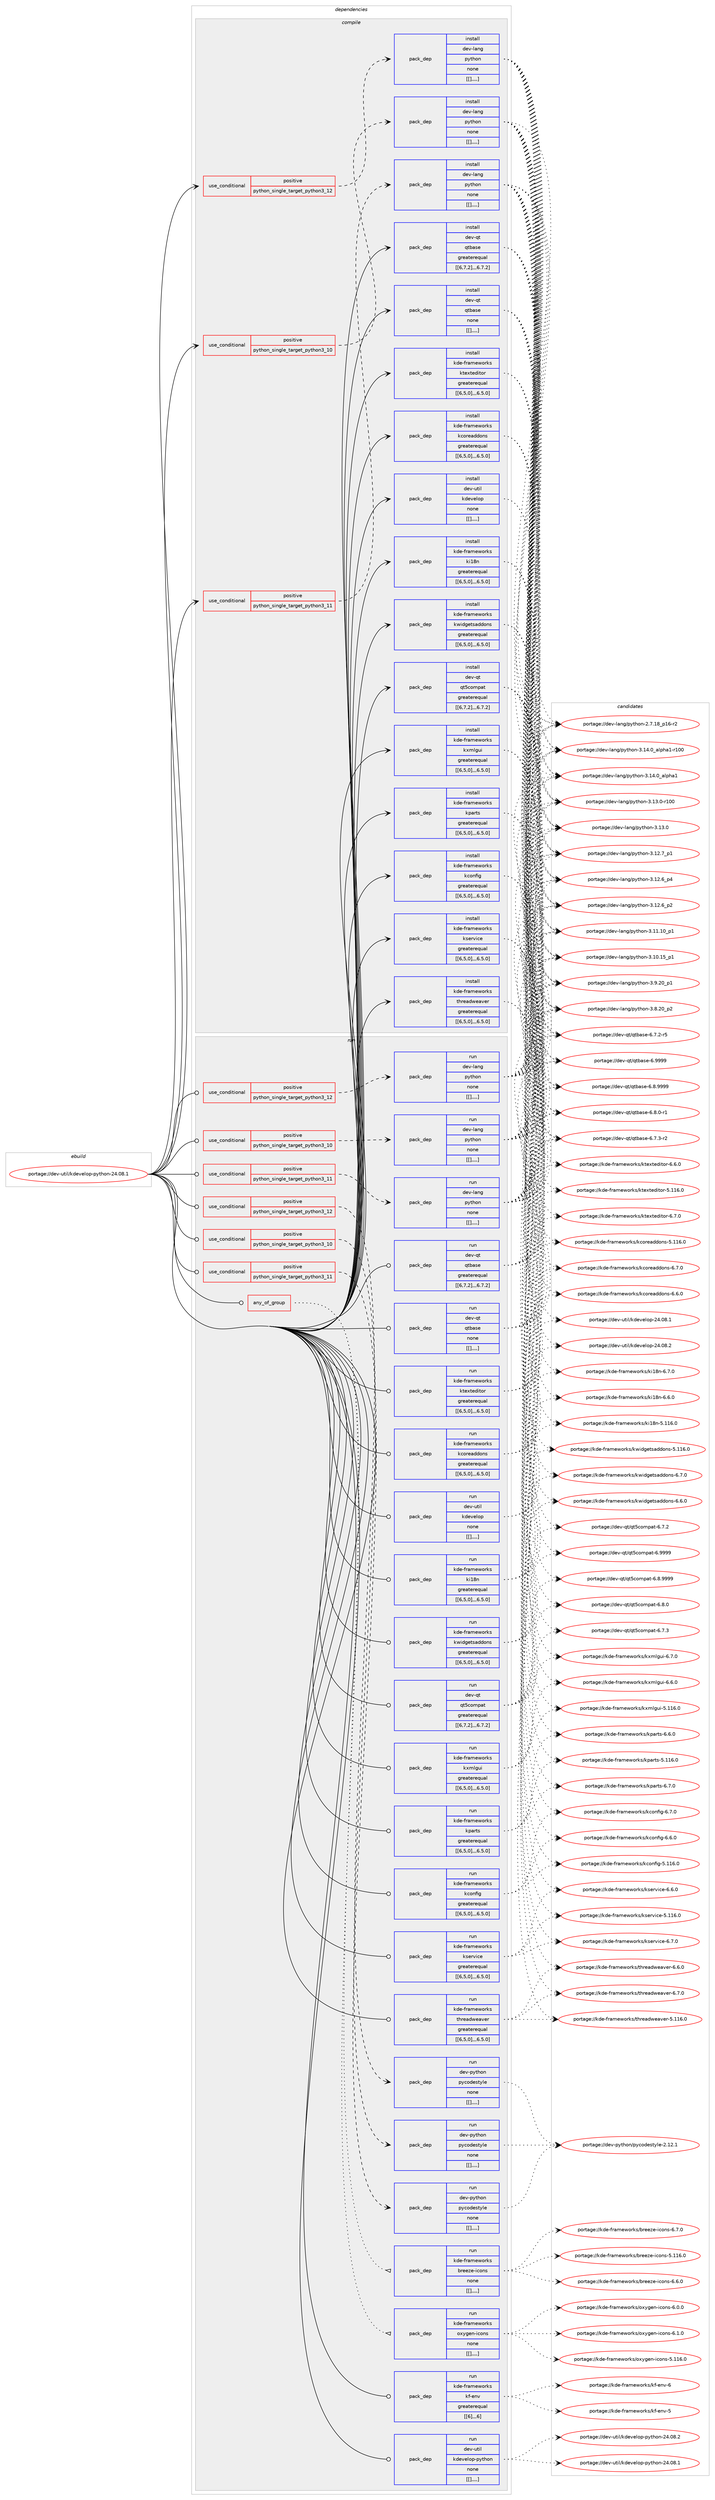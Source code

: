 digraph prolog {

# *************
# Graph options
# *************

newrank=true;
concentrate=true;
compound=true;
graph [rankdir=LR,fontname=Helvetica,fontsize=10,ranksep=1.5];#, ranksep=2.5, nodesep=0.2];
edge  [arrowhead=vee];
node  [fontname=Helvetica,fontsize=10];

# **********
# The ebuild
# **********

subgraph cluster_leftcol {
color=gray;
label=<<i>ebuild</i>>;
id [label="portage://dev-util/kdevelop-python-24.08.1", color=red, width=4, href="../dev-util/kdevelop-python-24.08.1.svg"];
}

# ****************
# The dependencies
# ****************

subgraph cluster_midcol {
color=gray;
label=<<i>dependencies</i>>;
subgraph cluster_compile {
fillcolor="#eeeeee";
style=filled;
label=<<i>compile</i>>;
subgraph cond65555 {
dependency228051 [label=<<TABLE BORDER="0" CELLBORDER="1" CELLSPACING="0" CELLPADDING="4"><TR><TD ROWSPAN="3" CELLPADDING="10">use_conditional</TD></TR><TR><TD>positive</TD></TR><TR><TD>python_single_target_python3_10</TD></TR></TABLE>>, shape=none, color=red];
subgraph pack161001 {
dependency228089 [label=<<TABLE BORDER="0" CELLBORDER="1" CELLSPACING="0" CELLPADDING="4" WIDTH="220"><TR><TD ROWSPAN="6" CELLPADDING="30">pack_dep</TD></TR><TR><TD WIDTH="110">install</TD></TR><TR><TD>dev-lang</TD></TR><TR><TD>python</TD></TR><TR><TD>none</TD></TR><TR><TD>[[],,,,]</TD></TR></TABLE>>, shape=none, color=blue];
}
dependency228051:e -> dependency228089:w [weight=20,style="dashed",arrowhead="vee"];
}
id:e -> dependency228051:w [weight=20,style="solid",arrowhead="vee"];
subgraph cond65578 {
dependency228172 [label=<<TABLE BORDER="0" CELLBORDER="1" CELLSPACING="0" CELLPADDING="4"><TR><TD ROWSPAN="3" CELLPADDING="10">use_conditional</TD></TR><TR><TD>positive</TD></TR><TR><TD>python_single_target_python3_11</TD></TR></TABLE>>, shape=none, color=red];
subgraph pack161091 {
dependency228236 [label=<<TABLE BORDER="0" CELLBORDER="1" CELLSPACING="0" CELLPADDING="4" WIDTH="220"><TR><TD ROWSPAN="6" CELLPADDING="30">pack_dep</TD></TR><TR><TD WIDTH="110">install</TD></TR><TR><TD>dev-lang</TD></TR><TR><TD>python</TD></TR><TR><TD>none</TD></TR><TR><TD>[[],,,,]</TD></TR></TABLE>>, shape=none, color=blue];
}
dependency228172:e -> dependency228236:w [weight=20,style="dashed",arrowhead="vee"];
}
id:e -> dependency228172:w [weight=20,style="solid",arrowhead="vee"];
subgraph cond65593 {
dependency228243 [label=<<TABLE BORDER="0" CELLBORDER="1" CELLSPACING="0" CELLPADDING="4"><TR><TD ROWSPAN="3" CELLPADDING="10">use_conditional</TD></TR><TR><TD>positive</TD></TR><TR><TD>python_single_target_python3_12</TD></TR></TABLE>>, shape=none, color=red];
subgraph pack161134 {
dependency228248 [label=<<TABLE BORDER="0" CELLBORDER="1" CELLSPACING="0" CELLPADDING="4" WIDTH="220"><TR><TD ROWSPAN="6" CELLPADDING="30">pack_dep</TD></TR><TR><TD WIDTH="110">install</TD></TR><TR><TD>dev-lang</TD></TR><TR><TD>python</TD></TR><TR><TD>none</TD></TR><TR><TD>[[],,,,]</TD></TR></TABLE>>, shape=none, color=blue];
}
dependency228243:e -> dependency228248:w [weight=20,style="dashed",arrowhead="vee"];
}
id:e -> dependency228243:w [weight=20,style="solid",arrowhead="vee"];
subgraph pack161137 {
dependency228291 [label=<<TABLE BORDER="0" CELLBORDER="1" CELLSPACING="0" CELLPADDING="4" WIDTH="220"><TR><TD ROWSPAN="6" CELLPADDING="30">pack_dep</TD></TR><TR><TD WIDTH="110">install</TD></TR><TR><TD>dev-qt</TD></TR><TR><TD>qt5compat</TD></TR><TR><TD>greaterequal</TD></TR><TR><TD>[[6,7,2],,,6.7.2]</TD></TR></TABLE>>, shape=none, color=blue];
}
id:e -> dependency228291:w [weight=20,style="solid",arrowhead="vee"];
subgraph pack161177 {
dependency228351 [label=<<TABLE BORDER="0" CELLBORDER="1" CELLSPACING="0" CELLPADDING="4" WIDTH="220"><TR><TD ROWSPAN="6" CELLPADDING="30">pack_dep</TD></TR><TR><TD WIDTH="110">install</TD></TR><TR><TD>dev-qt</TD></TR><TR><TD>qtbase</TD></TR><TR><TD>greaterequal</TD></TR><TR><TD>[[6,7,2],,,6.7.2]</TD></TR></TABLE>>, shape=none, color=blue];
}
id:e -> dependency228351:w [weight=20,style="solid",arrowhead="vee"];
subgraph pack161254 {
dependency228392 [label=<<TABLE BORDER="0" CELLBORDER="1" CELLSPACING="0" CELLPADDING="4" WIDTH="220"><TR><TD ROWSPAN="6" CELLPADDING="30">pack_dep</TD></TR><TR><TD WIDTH="110">install</TD></TR><TR><TD>dev-qt</TD></TR><TR><TD>qtbase</TD></TR><TR><TD>none</TD></TR><TR><TD>[[],,,,]</TD></TR></TABLE>>, shape=none, color=blue];
}
id:e -> dependency228392:w [weight=20,style="solid",arrowhead="vee"];
subgraph pack161264 {
dependency228414 [label=<<TABLE BORDER="0" CELLBORDER="1" CELLSPACING="0" CELLPADDING="4" WIDTH="220"><TR><TD ROWSPAN="6" CELLPADDING="30">pack_dep</TD></TR><TR><TD WIDTH="110">install</TD></TR><TR><TD>dev-util</TD></TR><TR><TD>kdevelop</TD></TR><TR><TD>none</TD></TR><TR><TD>[[],,,,]</TD></TR></TABLE>>, shape=none, color=blue];
}
id:e -> dependency228414:w [weight=20,style="solid",arrowhead="vee"];
subgraph pack161295 {
dependency228444 [label=<<TABLE BORDER="0" CELLBORDER="1" CELLSPACING="0" CELLPADDING="4" WIDTH="220"><TR><TD ROWSPAN="6" CELLPADDING="30">pack_dep</TD></TR><TR><TD WIDTH="110">install</TD></TR><TR><TD>kde-frameworks</TD></TR><TR><TD>kconfig</TD></TR><TR><TD>greaterequal</TD></TR><TR><TD>[[6,5,0],,,6.5.0]</TD></TR></TABLE>>, shape=none, color=blue];
}
id:e -> dependency228444:w [weight=20,style="solid",arrowhead="vee"];
subgraph pack161299 {
dependency228482 [label=<<TABLE BORDER="0" CELLBORDER="1" CELLSPACING="0" CELLPADDING="4" WIDTH="220"><TR><TD ROWSPAN="6" CELLPADDING="30">pack_dep</TD></TR><TR><TD WIDTH="110">install</TD></TR><TR><TD>kde-frameworks</TD></TR><TR><TD>kcoreaddons</TD></TR><TR><TD>greaterequal</TD></TR><TR><TD>[[6,5,0],,,6.5.0]</TD></TR></TABLE>>, shape=none, color=blue];
}
id:e -> dependency228482:w [weight=20,style="solid",arrowhead="vee"];
subgraph pack161371 {
dependency228626 [label=<<TABLE BORDER="0" CELLBORDER="1" CELLSPACING="0" CELLPADDING="4" WIDTH="220"><TR><TD ROWSPAN="6" CELLPADDING="30">pack_dep</TD></TR><TR><TD WIDTH="110">install</TD></TR><TR><TD>kde-frameworks</TD></TR><TR><TD>ki18n</TD></TR><TR><TD>greaterequal</TD></TR><TR><TD>[[6,5,0],,,6.5.0]</TD></TR></TABLE>>, shape=none, color=blue];
}
id:e -> dependency228626:w [weight=20,style="solid",arrowhead="vee"];
subgraph pack161432 {
dependency228651 [label=<<TABLE BORDER="0" CELLBORDER="1" CELLSPACING="0" CELLPADDING="4" WIDTH="220"><TR><TD ROWSPAN="6" CELLPADDING="30">pack_dep</TD></TR><TR><TD WIDTH="110">install</TD></TR><TR><TD>kde-frameworks</TD></TR><TR><TD>kparts</TD></TR><TR><TD>greaterequal</TD></TR><TR><TD>[[6,5,0],,,6.5.0]</TD></TR></TABLE>>, shape=none, color=blue];
}
id:e -> dependency228651:w [weight=20,style="solid",arrowhead="vee"];
subgraph pack161462 {
dependency228707 [label=<<TABLE BORDER="0" CELLBORDER="1" CELLSPACING="0" CELLPADDING="4" WIDTH="220"><TR><TD ROWSPAN="6" CELLPADDING="30">pack_dep</TD></TR><TR><TD WIDTH="110">install</TD></TR><TR><TD>kde-frameworks</TD></TR><TR><TD>kservice</TD></TR><TR><TD>greaterequal</TD></TR><TR><TD>[[6,5,0],,,6.5.0]</TD></TR></TABLE>>, shape=none, color=blue];
}
id:e -> dependency228707:w [weight=20,style="solid",arrowhead="vee"];
subgraph pack161495 {
dependency228745 [label=<<TABLE BORDER="0" CELLBORDER="1" CELLSPACING="0" CELLPADDING="4" WIDTH="220"><TR><TD ROWSPAN="6" CELLPADDING="30">pack_dep</TD></TR><TR><TD WIDTH="110">install</TD></TR><TR><TD>kde-frameworks</TD></TR><TR><TD>ktexteditor</TD></TR><TR><TD>greaterequal</TD></TR><TR><TD>[[6,5,0],,,6.5.0]</TD></TR></TABLE>>, shape=none, color=blue];
}
id:e -> dependency228745:w [weight=20,style="solid",arrowhead="vee"];
subgraph pack161598 {
dependency228854 [label=<<TABLE BORDER="0" CELLBORDER="1" CELLSPACING="0" CELLPADDING="4" WIDTH="220"><TR><TD ROWSPAN="6" CELLPADDING="30">pack_dep</TD></TR><TR><TD WIDTH="110">install</TD></TR><TR><TD>kde-frameworks</TD></TR><TR><TD>kwidgetsaddons</TD></TR><TR><TD>greaterequal</TD></TR><TR><TD>[[6,5,0],,,6.5.0]</TD></TR></TABLE>>, shape=none, color=blue];
}
id:e -> dependency228854:w [weight=20,style="solid",arrowhead="vee"];
subgraph pack161620 {
dependency228879 [label=<<TABLE BORDER="0" CELLBORDER="1" CELLSPACING="0" CELLPADDING="4" WIDTH="220"><TR><TD ROWSPAN="6" CELLPADDING="30">pack_dep</TD></TR><TR><TD WIDTH="110">install</TD></TR><TR><TD>kde-frameworks</TD></TR><TR><TD>kxmlgui</TD></TR><TR><TD>greaterequal</TD></TR><TR><TD>[[6,5,0],,,6.5.0]</TD></TR></TABLE>>, shape=none, color=blue];
}
id:e -> dependency228879:w [weight=20,style="solid",arrowhead="vee"];
subgraph pack161667 {
dependency228933 [label=<<TABLE BORDER="0" CELLBORDER="1" CELLSPACING="0" CELLPADDING="4" WIDTH="220"><TR><TD ROWSPAN="6" CELLPADDING="30">pack_dep</TD></TR><TR><TD WIDTH="110">install</TD></TR><TR><TD>kde-frameworks</TD></TR><TR><TD>threadweaver</TD></TR><TR><TD>greaterequal</TD></TR><TR><TD>[[6,5,0],,,6.5.0]</TD></TR></TABLE>>, shape=none, color=blue];
}
id:e -> dependency228933:w [weight=20,style="solid",arrowhead="vee"];
}
subgraph cluster_compileandrun {
fillcolor="#eeeeee";
style=filled;
label=<<i>compile and run</i>>;
}
subgraph cluster_run {
fillcolor="#eeeeee";
style=filled;
label=<<i>run</i>>;
subgraph any1380 {
dependency228945 [label=<<TABLE BORDER="0" CELLBORDER="1" CELLSPACING="0" CELLPADDING="4"><TR><TD CELLPADDING="10">any_of_group</TD></TR></TABLE>>, shape=none, color=red];subgraph pack161687 {
dependency228959 [label=<<TABLE BORDER="0" CELLBORDER="1" CELLSPACING="0" CELLPADDING="4" WIDTH="220"><TR><TD ROWSPAN="6" CELLPADDING="30">pack_dep</TD></TR><TR><TD WIDTH="110">run</TD></TR><TR><TD>kde-frameworks</TD></TR><TR><TD>breeze-icons</TD></TR><TR><TD>none</TD></TR><TR><TD>[[],,,,]</TD></TR></TABLE>>, shape=none, color=blue];
}
dependency228945:e -> dependency228959:w [weight=20,style="dotted",arrowhead="oinv"];
subgraph pack161688 {
dependency228962 [label=<<TABLE BORDER="0" CELLBORDER="1" CELLSPACING="0" CELLPADDING="4" WIDTH="220"><TR><TD ROWSPAN="6" CELLPADDING="30">pack_dep</TD></TR><TR><TD WIDTH="110">run</TD></TR><TR><TD>kde-frameworks</TD></TR><TR><TD>oxygen-icons</TD></TR><TR><TD>none</TD></TR><TR><TD>[[],,,,]</TD></TR></TABLE>>, shape=none, color=blue];
}
dependency228945:e -> dependency228962:w [weight=20,style="dotted",arrowhead="oinv"];
}
id:e -> dependency228945:w [weight=20,style="solid",arrowhead="odot"];
subgraph cond65751 {
dependency228992 [label=<<TABLE BORDER="0" CELLBORDER="1" CELLSPACING="0" CELLPADDING="4"><TR><TD ROWSPAN="3" CELLPADDING="10">use_conditional</TD></TR><TR><TD>positive</TD></TR><TR><TD>python_single_target_python3_10</TD></TR></TABLE>>, shape=none, color=red];
subgraph pack161712 {
dependency229019 [label=<<TABLE BORDER="0" CELLBORDER="1" CELLSPACING="0" CELLPADDING="4" WIDTH="220"><TR><TD ROWSPAN="6" CELLPADDING="30">pack_dep</TD></TR><TR><TD WIDTH="110">run</TD></TR><TR><TD>dev-lang</TD></TR><TR><TD>python</TD></TR><TR><TD>none</TD></TR><TR><TD>[[],,,,]</TD></TR></TABLE>>, shape=none, color=blue];
}
dependency228992:e -> dependency229019:w [weight=20,style="dashed",arrowhead="vee"];
}
id:e -> dependency228992:w [weight=20,style="solid",arrowhead="odot"];
subgraph cond65764 {
dependency229023 [label=<<TABLE BORDER="0" CELLBORDER="1" CELLSPACING="0" CELLPADDING="4"><TR><TD ROWSPAN="3" CELLPADDING="10">use_conditional</TD></TR><TR><TD>positive</TD></TR><TR><TD>python_single_target_python3_10</TD></TR></TABLE>>, shape=none, color=red];
subgraph pack161752 {
dependency229048 [label=<<TABLE BORDER="0" CELLBORDER="1" CELLSPACING="0" CELLPADDING="4" WIDTH="220"><TR><TD ROWSPAN="6" CELLPADDING="30">pack_dep</TD></TR><TR><TD WIDTH="110">run</TD></TR><TR><TD>dev-python</TD></TR><TR><TD>pycodestyle</TD></TR><TR><TD>none</TD></TR><TR><TD>[[],,,,]</TD></TR></TABLE>>, shape=none, color=blue];
}
dependency229023:e -> dependency229048:w [weight=20,style="dashed",arrowhead="vee"];
}
id:e -> dependency229023:w [weight=20,style="solid",arrowhead="odot"];
subgraph cond65785 {
dependency229103 [label=<<TABLE BORDER="0" CELLBORDER="1" CELLSPACING="0" CELLPADDING="4"><TR><TD ROWSPAN="3" CELLPADDING="10">use_conditional</TD></TR><TR><TD>positive</TD></TR><TR><TD>python_single_target_python3_11</TD></TR></TABLE>>, shape=none, color=red];
subgraph pack161805 {
dependency229121 [label=<<TABLE BORDER="0" CELLBORDER="1" CELLSPACING="0" CELLPADDING="4" WIDTH="220"><TR><TD ROWSPAN="6" CELLPADDING="30">pack_dep</TD></TR><TR><TD WIDTH="110">run</TD></TR><TR><TD>dev-lang</TD></TR><TR><TD>python</TD></TR><TR><TD>none</TD></TR><TR><TD>[[],,,,]</TD></TR></TABLE>>, shape=none, color=blue];
}
dependency229103:e -> dependency229121:w [weight=20,style="dashed",arrowhead="vee"];
}
id:e -> dependency229103:w [weight=20,style="solid",arrowhead="odot"];
subgraph cond65800 {
dependency229129 [label=<<TABLE BORDER="0" CELLBORDER="1" CELLSPACING="0" CELLPADDING="4"><TR><TD ROWSPAN="3" CELLPADDING="10">use_conditional</TD></TR><TR><TD>positive</TD></TR><TR><TD>python_single_target_python3_11</TD></TR></TABLE>>, shape=none, color=red];
subgraph pack161810 {
dependency229165 [label=<<TABLE BORDER="0" CELLBORDER="1" CELLSPACING="0" CELLPADDING="4" WIDTH="220"><TR><TD ROWSPAN="6" CELLPADDING="30">pack_dep</TD></TR><TR><TD WIDTH="110">run</TD></TR><TR><TD>dev-python</TD></TR><TR><TD>pycodestyle</TD></TR><TR><TD>none</TD></TR><TR><TD>[[],,,,]</TD></TR></TABLE>>, shape=none, color=blue];
}
dependency229129:e -> dependency229165:w [weight=20,style="dashed",arrowhead="vee"];
}
id:e -> dependency229129:w [weight=20,style="solid",arrowhead="odot"];
subgraph cond65809 {
dependency229191 [label=<<TABLE BORDER="0" CELLBORDER="1" CELLSPACING="0" CELLPADDING="4"><TR><TD ROWSPAN="3" CELLPADDING="10">use_conditional</TD></TR><TR><TD>positive</TD></TR><TR><TD>python_single_target_python3_12</TD></TR></TABLE>>, shape=none, color=red];
subgraph pack161850 {
dependency229205 [label=<<TABLE BORDER="0" CELLBORDER="1" CELLSPACING="0" CELLPADDING="4" WIDTH="220"><TR><TD ROWSPAN="6" CELLPADDING="30">pack_dep</TD></TR><TR><TD WIDTH="110">run</TD></TR><TR><TD>dev-lang</TD></TR><TR><TD>python</TD></TR><TR><TD>none</TD></TR><TR><TD>[[],,,,]</TD></TR></TABLE>>, shape=none, color=blue];
}
dependency229191:e -> dependency229205:w [weight=20,style="dashed",arrowhead="vee"];
}
id:e -> dependency229191:w [weight=20,style="solid",arrowhead="odot"];
subgraph cond65823 {
dependency229209 [label=<<TABLE BORDER="0" CELLBORDER="1" CELLSPACING="0" CELLPADDING="4"><TR><TD ROWSPAN="3" CELLPADDING="10">use_conditional</TD></TR><TR><TD>positive</TD></TR><TR><TD>python_single_target_python3_12</TD></TR></TABLE>>, shape=none, color=red];
subgraph pack161868 {
dependency229212 [label=<<TABLE BORDER="0" CELLBORDER="1" CELLSPACING="0" CELLPADDING="4" WIDTH="220"><TR><TD ROWSPAN="6" CELLPADDING="30">pack_dep</TD></TR><TR><TD WIDTH="110">run</TD></TR><TR><TD>dev-python</TD></TR><TR><TD>pycodestyle</TD></TR><TR><TD>none</TD></TR><TR><TD>[[],,,,]</TD></TR></TABLE>>, shape=none, color=blue];
}
dependency229209:e -> dependency229212:w [weight=20,style="dashed",arrowhead="vee"];
}
id:e -> dependency229209:w [weight=20,style="solid",arrowhead="odot"];
subgraph pack161872 {
dependency229236 [label=<<TABLE BORDER="0" CELLBORDER="1" CELLSPACING="0" CELLPADDING="4" WIDTH="220"><TR><TD ROWSPAN="6" CELLPADDING="30">pack_dep</TD></TR><TR><TD WIDTH="110">run</TD></TR><TR><TD>dev-qt</TD></TR><TR><TD>qt5compat</TD></TR><TR><TD>greaterequal</TD></TR><TR><TD>[[6,7,2],,,6.7.2]</TD></TR></TABLE>>, shape=none, color=blue];
}
id:e -> dependency229236:w [weight=20,style="solid",arrowhead="odot"];
subgraph pack161897 {
dependency229258 [label=<<TABLE BORDER="0" CELLBORDER="1" CELLSPACING="0" CELLPADDING="4" WIDTH="220"><TR><TD ROWSPAN="6" CELLPADDING="30">pack_dep</TD></TR><TR><TD WIDTH="110">run</TD></TR><TR><TD>dev-qt</TD></TR><TR><TD>qtbase</TD></TR><TR><TD>greaterequal</TD></TR><TR><TD>[[6,7,2],,,6.7.2]</TD></TR></TABLE>>, shape=none, color=blue];
}
id:e -> dependency229258:w [weight=20,style="solid",arrowhead="odot"];
subgraph pack161900 {
dependency229260 [label=<<TABLE BORDER="0" CELLBORDER="1" CELLSPACING="0" CELLPADDING="4" WIDTH="220"><TR><TD ROWSPAN="6" CELLPADDING="30">pack_dep</TD></TR><TR><TD WIDTH="110">run</TD></TR><TR><TD>dev-qt</TD></TR><TR><TD>qtbase</TD></TR><TR><TD>none</TD></TR><TR><TD>[[],,,,]</TD></TR></TABLE>>, shape=none, color=blue];
}
id:e -> dependency229260:w [weight=20,style="solid",arrowhead="odot"];
subgraph pack161903 {
dependency229264 [label=<<TABLE BORDER="0" CELLBORDER="1" CELLSPACING="0" CELLPADDING="4" WIDTH="220"><TR><TD ROWSPAN="6" CELLPADDING="30">pack_dep</TD></TR><TR><TD WIDTH="110">run</TD></TR><TR><TD>dev-util</TD></TR><TR><TD>kdevelop</TD></TR><TR><TD>none</TD></TR><TR><TD>[[],,,,]</TD></TR></TABLE>>, shape=none, color=blue];
}
id:e -> dependency229264:w [weight=20,style="solid",arrowhead="odot"];
subgraph pack161906 {
dependency229321 [label=<<TABLE BORDER="0" CELLBORDER="1" CELLSPACING="0" CELLPADDING="4" WIDTH="220"><TR><TD ROWSPAN="6" CELLPADDING="30">pack_dep</TD></TR><TR><TD WIDTH="110">run</TD></TR><TR><TD>kde-frameworks</TD></TR><TR><TD>kconfig</TD></TR><TR><TD>greaterequal</TD></TR><TR><TD>[[6,5,0],,,6.5.0]</TD></TR></TABLE>>, shape=none, color=blue];
}
id:e -> dependency229321:w [weight=20,style="solid",arrowhead="odot"];
subgraph pack161940 {
dependency229428 [label=<<TABLE BORDER="0" CELLBORDER="1" CELLSPACING="0" CELLPADDING="4" WIDTH="220"><TR><TD ROWSPAN="6" CELLPADDING="30">pack_dep</TD></TR><TR><TD WIDTH="110">run</TD></TR><TR><TD>kde-frameworks</TD></TR><TR><TD>kcoreaddons</TD></TR><TR><TD>greaterequal</TD></TR><TR><TD>[[6,5,0],,,6.5.0]</TD></TR></TABLE>>, shape=none, color=blue];
}
id:e -> dependency229428:w [weight=20,style="solid",arrowhead="odot"];
subgraph pack162093 {
dependency229565 [label=<<TABLE BORDER="0" CELLBORDER="1" CELLSPACING="0" CELLPADDING="4" WIDTH="220"><TR><TD ROWSPAN="6" CELLPADDING="30">pack_dep</TD></TR><TR><TD WIDTH="110">run</TD></TR><TR><TD>kde-frameworks</TD></TR><TR><TD>kf-env</TD></TR><TR><TD>greaterequal</TD></TR><TR><TD>[[6],,,6]</TD></TR></TABLE>>, shape=none, color=blue];
}
id:e -> dependency229565:w [weight=20,style="solid",arrowhead="odot"];
subgraph pack162140 {
dependency229610 [label=<<TABLE BORDER="0" CELLBORDER="1" CELLSPACING="0" CELLPADDING="4" WIDTH="220"><TR><TD ROWSPAN="6" CELLPADDING="30">pack_dep</TD></TR><TR><TD WIDTH="110">run</TD></TR><TR><TD>kde-frameworks</TD></TR><TR><TD>ki18n</TD></TR><TR><TD>greaterequal</TD></TR><TR><TD>[[6,5,0],,,6.5.0]</TD></TR></TABLE>>, shape=none, color=blue];
}
id:e -> dependency229610:w [weight=20,style="solid",arrowhead="odot"];
subgraph pack162142 {
dependency229687 [label=<<TABLE BORDER="0" CELLBORDER="1" CELLSPACING="0" CELLPADDING="4" WIDTH="220"><TR><TD ROWSPAN="6" CELLPADDING="30">pack_dep</TD></TR><TR><TD WIDTH="110">run</TD></TR><TR><TD>kde-frameworks</TD></TR><TR><TD>kparts</TD></TR><TR><TD>greaterequal</TD></TR><TR><TD>[[6,5,0],,,6.5.0]</TD></TR></TABLE>>, shape=none, color=blue];
}
id:e -> dependency229687:w [weight=20,style="solid",arrowhead="odot"];
subgraph pack162234 {
dependency229747 [label=<<TABLE BORDER="0" CELLBORDER="1" CELLSPACING="0" CELLPADDING="4" WIDTH="220"><TR><TD ROWSPAN="6" CELLPADDING="30">pack_dep</TD></TR><TR><TD WIDTH="110">run</TD></TR><TR><TD>kde-frameworks</TD></TR><TR><TD>kservice</TD></TR><TR><TD>greaterequal</TD></TR><TR><TD>[[6,5,0],,,6.5.0]</TD></TR></TABLE>>, shape=none, color=blue];
}
id:e -> dependency229747:w [weight=20,style="solid",arrowhead="odot"];
subgraph pack162278 {
dependency229822 [label=<<TABLE BORDER="0" CELLBORDER="1" CELLSPACING="0" CELLPADDING="4" WIDTH="220"><TR><TD ROWSPAN="6" CELLPADDING="30">pack_dep</TD></TR><TR><TD WIDTH="110">run</TD></TR><TR><TD>kde-frameworks</TD></TR><TR><TD>ktexteditor</TD></TR><TR><TD>greaterequal</TD></TR><TR><TD>[[6,5,0],,,6.5.0]</TD></TR></TABLE>>, shape=none, color=blue];
}
id:e -> dependency229822:w [weight=20,style="solid",arrowhead="odot"];
subgraph pack162332 {
dependency229899 [label=<<TABLE BORDER="0" CELLBORDER="1" CELLSPACING="0" CELLPADDING="4" WIDTH="220"><TR><TD ROWSPAN="6" CELLPADDING="30">pack_dep</TD></TR><TR><TD WIDTH="110">run</TD></TR><TR><TD>kde-frameworks</TD></TR><TR><TD>kwidgetsaddons</TD></TR><TR><TD>greaterequal</TD></TR><TR><TD>[[6,5,0],,,6.5.0]</TD></TR></TABLE>>, shape=none, color=blue];
}
id:e -> dependency229899:w [weight=20,style="solid",arrowhead="odot"];
subgraph pack162363 {
dependency229927 [label=<<TABLE BORDER="0" CELLBORDER="1" CELLSPACING="0" CELLPADDING="4" WIDTH="220"><TR><TD ROWSPAN="6" CELLPADDING="30">pack_dep</TD></TR><TR><TD WIDTH="110">run</TD></TR><TR><TD>kde-frameworks</TD></TR><TR><TD>kxmlgui</TD></TR><TR><TD>greaterequal</TD></TR><TR><TD>[[6,5,0],,,6.5.0]</TD></TR></TABLE>>, shape=none, color=blue];
}
id:e -> dependency229927:w [weight=20,style="solid",arrowhead="odot"];
subgraph pack162370 {
dependency229956 [label=<<TABLE BORDER="0" CELLBORDER="1" CELLSPACING="0" CELLPADDING="4" WIDTH="220"><TR><TD ROWSPAN="6" CELLPADDING="30">pack_dep</TD></TR><TR><TD WIDTH="110">run</TD></TR><TR><TD>kde-frameworks</TD></TR><TR><TD>threadweaver</TD></TR><TR><TD>greaterequal</TD></TR><TR><TD>[[6,5,0],,,6.5.0]</TD></TR></TABLE>>, shape=none, color=blue];
}
id:e -> dependency229956:w [weight=20,style="solid",arrowhead="odot"];
subgraph pack162395 {
dependency229974 [label=<<TABLE BORDER="0" CELLBORDER="1" CELLSPACING="0" CELLPADDING="4" WIDTH="220"><TR><TD ROWSPAN="6" CELLPADDING="30">pack_dep</TD></TR><TR><TD WIDTH="110">run</TD></TR><TR><TD>dev-util</TD></TR><TR><TD>kdevelop-python</TD></TR><TR><TD>none</TD></TR><TR><TD>[[],,,,]</TD></TR></TABLE>>, shape=none, color=blue];
}
id:e -> dependency229974:w [weight=20,style="solid",arrowhead="odot"];
}
}

# **************
# The candidates
# **************

subgraph cluster_choices {
rank=same;
color=gray;
label=<<i>candidates</i>>;

subgraph choice161755 {
color=black;
nodesep=1;
choice100101118451089711010347112121116104111110455146495246489597108112104974945114494848 [label="portage://dev-lang/python-3.14.0_alpha1-r100", color=red, width=4,href="../dev-lang/python-3.14.0_alpha1-r100.svg"];
choice1001011184510897110103471121211161041111104551464952464895971081121049749 [label="portage://dev-lang/python-3.14.0_alpha1", color=red, width=4,href="../dev-lang/python-3.14.0_alpha1.svg"];
choice1001011184510897110103471121211161041111104551464951464845114494848 [label="portage://dev-lang/python-3.13.0-r100", color=red, width=4,href="../dev-lang/python-3.13.0-r100.svg"];
choice10010111845108971101034711212111610411111045514649514648 [label="portage://dev-lang/python-3.13.0", color=red, width=4,href="../dev-lang/python-3.13.0.svg"];
choice100101118451089711010347112121116104111110455146495046559511249 [label="portage://dev-lang/python-3.12.7_p1", color=red, width=4,href="../dev-lang/python-3.12.7_p1.svg"];
choice100101118451089711010347112121116104111110455146495046549511252 [label="portage://dev-lang/python-3.12.6_p4", color=red, width=4,href="../dev-lang/python-3.12.6_p4.svg"];
choice100101118451089711010347112121116104111110455146495046549511250 [label="portage://dev-lang/python-3.12.6_p2", color=red, width=4,href="../dev-lang/python-3.12.6_p2.svg"];
choice10010111845108971101034711212111610411111045514649494649489511249 [label="portage://dev-lang/python-3.11.10_p1", color=red, width=4,href="../dev-lang/python-3.11.10_p1.svg"];
choice10010111845108971101034711212111610411111045514649484649539511249 [label="portage://dev-lang/python-3.10.15_p1", color=red, width=4,href="../dev-lang/python-3.10.15_p1.svg"];
choice100101118451089711010347112121116104111110455146574650489511249 [label="portage://dev-lang/python-3.9.20_p1", color=red, width=4,href="../dev-lang/python-3.9.20_p1.svg"];
choice100101118451089711010347112121116104111110455146564650489511250 [label="portage://dev-lang/python-3.8.20_p2", color=red, width=4,href="../dev-lang/python-3.8.20_p2.svg"];
choice100101118451089711010347112121116104111110455046554649569511249544511450 [label="portage://dev-lang/python-2.7.18_p16-r2", color=red, width=4,href="../dev-lang/python-2.7.18_p16-r2.svg"];
dependency228089:e -> choice100101118451089711010347112121116104111110455146495246489597108112104974945114494848:w [style=dotted,weight="100"];
dependency228089:e -> choice1001011184510897110103471121211161041111104551464952464895971081121049749:w [style=dotted,weight="100"];
dependency228089:e -> choice1001011184510897110103471121211161041111104551464951464845114494848:w [style=dotted,weight="100"];
dependency228089:e -> choice10010111845108971101034711212111610411111045514649514648:w [style=dotted,weight="100"];
dependency228089:e -> choice100101118451089711010347112121116104111110455146495046559511249:w [style=dotted,weight="100"];
dependency228089:e -> choice100101118451089711010347112121116104111110455146495046549511252:w [style=dotted,weight="100"];
dependency228089:e -> choice100101118451089711010347112121116104111110455146495046549511250:w [style=dotted,weight="100"];
dependency228089:e -> choice10010111845108971101034711212111610411111045514649494649489511249:w [style=dotted,weight="100"];
dependency228089:e -> choice10010111845108971101034711212111610411111045514649484649539511249:w [style=dotted,weight="100"];
dependency228089:e -> choice100101118451089711010347112121116104111110455146574650489511249:w [style=dotted,weight="100"];
dependency228089:e -> choice100101118451089711010347112121116104111110455146564650489511250:w [style=dotted,weight="100"];
dependency228089:e -> choice100101118451089711010347112121116104111110455046554649569511249544511450:w [style=dotted,weight="100"];
}
subgraph choice161774 {
color=black;
nodesep=1;
choice100101118451089711010347112121116104111110455146495246489597108112104974945114494848 [label="portage://dev-lang/python-3.14.0_alpha1-r100", color=red, width=4,href="../dev-lang/python-3.14.0_alpha1-r100.svg"];
choice1001011184510897110103471121211161041111104551464952464895971081121049749 [label="portage://dev-lang/python-3.14.0_alpha1", color=red, width=4,href="../dev-lang/python-3.14.0_alpha1.svg"];
choice1001011184510897110103471121211161041111104551464951464845114494848 [label="portage://dev-lang/python-3.13.0-r100", color=red, width=4,href="../dev-lang/python-3.13.0-r100.svg"];
choice10010111845108971101034711212111610411111045514649514648 [label="portage://dev-lang/python-3.13.0", color=red, width=4,href="../dev-lang/python-3.13.0.svg"];
choice100101118451089711010347112121116104111110455146495046559511249 [label="portage://dev-lang/python-3.12.7_p1", color=red, width=4,href="../dev-lang/python-3.12.7_p1.svg"];
choice100101118451089711010347112121116104111110455146495046549511252 [label="portage://dev-lang/python-3.12.6_p4", color=red, width=4,href="../dev-lang/python-3.12.6_p4.svg"];
choice100101118451089711010347112121116104111110455146495046549511250 [label="portage://dev-lang/python-3.12.6_p2", color=red, width=4,href="../dev-lang/python-3.12.6_p2.svg"];
choice10010111845108971101034711212111610411111045514649494649489511249 [label="portage://dev-lang/python-3.11.10_p1", color=red, width=4,href="../dev-lang/python-3.11.10_p1.svg"];
choice10010111845108971101034711212111610411111045514649484649539511249 [label="portage://dev-lang/python-3.10.15_p1", color=red, width=4,href="../dev-lang/python-3.10.15_p1.svg"];
choice100101118451089711010347112121116104111110455146574650489511249 [label="portage://dev-lang/python-3.9.20_p1", color=red, width=4,href="../dev-lang/python-3.9.20_p1.svg"];
choice100101118451089711010347112121116104111110455146564650489511250 [label="portage://dev-lang/python-3.8.20_p2", color=red, width=4,href="../dev-lang/python-3.8.20_p2.svg"];
choice100101118451089711010347112121116104111110455046554649569511249544511450 [label="portage://dev-lang/python-2.7.18_p16-r2", color=red, width=4,href="../dev-lang/python-2.7.18_p16-r2.svg"];
dependency228236:e -> choice100101118451089711010347112121116104111110455146495246489597108112104974945114494848:w [style=dotted,weight="100"];
dependency228236:e -> choice1001011184510897110103471121211161041111104551464952464895971081121049749:w [style=dotted,weight="100"];
dependency228236:e -> choice1001011184510897110103471121211161041111104551464951464845114494848:w [style=dotted,weight="100"];
dependency228236:e -> choice10010111845108971101034711212111610411111045514649514648:w [style=dotted,weight="100"];
dependency228236:e -> choice100101118451089711010347112121116104111110455146495046559511249:w [style=dotted,weight="100"];
dependency228236:e -> choice100101118451089711010347112121116104111110455146495046549511252:w [style=dotted,weight="100"];
dependency228236:e -> choice100101118451089711010347112121116104111110455146495046549511250:w [style=dotted,weight="100"];
dependency228236:e -> choice10010111845108971101034711212111610411111045514649494649489511249:w [style=dotted,weight="100"];
dependency228236:e -> choice10010111845108971101034711212111610411111045514649484649539511249:w [style=dotted,weight="100"];
dependency228236:e -> choice100101118451089711010347112121116104111110455146574650489511249:w [style=dotted,weight="100"];
dependency228236:e -> choice100101118451089711010347112121116104111110455146564650489511250:w [style=dotted,weight="100"];
dependency228236:e -> choice100101118451089711010347112121116104111110455046554649569511249544511450:w [style=dotted,weight="100"];
}
subgraph choice161781 {
color=black;
nodesep=1;
choice100101118451089711010347112121116104111110455146495246489597108112104974945114494848 [label="portage://dev-lang/python-3.14.0_alpha1-r100", color=red, width=4,href="../dev-lang/python-3.14.0_alpha1-r100.svg"];
choice1001011184510897110103471121211161041111104551464952464895971081121049749 [label="portage://dev-lang/python-3.14.0_alpha1", color=red, width=4,href="../dev-lang/python-3.14.0_alpha1.svg"];
choice1001011184510897110103471121211161041111104551464951464845114494848 [label="portage://dev-lang/python-3.13.0-r100", color=red, width=4,href="../dev-lang/python-3.13.0-r100.svg"];
choice10010111845108971101034711212111610411111045514649514648 [label="portage://dev-lang/python-3.13.0", color=red, width=4,href="../dev-lang/python-3.13.0.svg"];
choice100101118451089711010347112121116104111110455146495046559511249 [label="portage://dev-lang/python-3.12.7_p1", color=red, width=4,href="../dev-lang/python-3.12.7_p1.svg"];
choice100101118451089711010347112121116104111110455146495046549511252 [label="portage://dev-lang/python-3.12.6_p4", color=red, width=4,href="../dev-lang/python-3.12.6_p4.svg"];
choice100101118451089711010347112121116104111110455146495046549511250 [label="portage://dev-lang/python-3.12.6_p2", color=red, width=4,href="../dev-lang/python-3.12.6_p2.svg"];
choice10010111845108971101034711212111610411111045514649494649489511249 [label="portage://dev-lang/python-3.11.10_p1", color=red, width=4,href="../dev-lang/python-3.11.10_p1.svg"];
choice10010111845108971101034711212111610411111045514649484649539511249 [label="portage://dev-lang/python-3.10.15_p1", color=red, width=4,href="../dev-lang/python-3.10.15_p1.svg"];
choice100101118451089711010347112121116104111110455146574650489511249 [label="portage://dev-lang/python-3.9.20_p1", color=red, width=4,href="../dev-lang/python-3.9.20_p1.svg"];
choice100101118451089711010347112121116104111110455146564650489511250 [label="portage://dev-lang/python-3.8.20_p2", color=red, width=4,href="../dev-lang/python-3.8.20_p2.svg"];
choice100101118451089711010347112121116104111110455046554649569511249544511450 [label="portage://dev-lang/python-2.7.18_p16-r2", color=red, width=4,href="../dev-lang/python-2.7.18_p16-r2.svg"];
dependency228248:e -> choice100101118451089711010347112121116104111110455146495246489597108112104974945114494848:w [style=dotted,weight="100"];
dependency228248:e -> choice1001011184510897110103471121211161041111104551464952464895971081121049749:w [style=dotted,weight="100"];
dependency228248:e -> choice1001011184510897110103471121211161041111104551464951464845114494848:w [style=dotted,weight="100"];
dependency228248:e -> choice10010111845108971101034711212111610411111045514649514648:w [style=dotted,weight="100"];
dependency228248:e -> choice100101118451089711010347112121116104111110455146495046559511249:w [style=dotted,weight="100"];
dependency228248:e -> choice100101118451089711010347112121116104111110455146495046549511252:w [style=dotted,weight="100"];
dependency228248:e -> choice100101118451089711010347112121116104111110455146495046549511250:w [style=dotted,weight="100"];
dependency228248:e -> choice10010111845108971101034711212111610411111045514649494649489511249:w [style=dotted,weight="100"];
dependency228248:e -> choice10010111845108971101034711212111610411111045514649484649539511249:w [style=dotted,weight="100"];
dependency228248:e -> choice100101118451089711010347112121116104111110455146574650489511249:w [style=dotted,weight="100"];
dependency228248:e -> choice100101118451089711010347112121116104111110455146564650489511250:w [style=dotted,weight="100"];
dependency228248:e -> choice100101118451089711010347112121116104111110455046554649569511249544511450:w [style=dotted,weight="100"];
}
subgraph choice161792 {
color=black;
nodesep=1;
choice100101118451131164711311653991111091129711645544657575757 [label="portage://dev-qt/qt5compat-6.9999", color=red, width=4,href="../dev-qt/qt5compat-6.9999.svg"];
choice1001011184511311647113116539911110911297116455446564657575757 [label="portage://dev-qt/qt5compat-6.8.9999", color=red, width=4,href="../dev-qt/qt5compat-6.8.9999.svg"];
choice1001011184511311647113116539911110911297116455446564648 [label="portage://dev-qt/qt5compat-6.8.0", color=red, width=4,href="../dev-qt/qt5compat-6.8.0.svg"];
choice1001011184511311647113116539911110911297116455446554651 [label="portage://dev-qt/qt5compat-6.7.3", color=red, width=4,href="../dev-qt/qt5compat-6.7.3.svg"];
choice1001011184511311647113116539911110911297116455446554650 [label="portage://dev-qt/qt5compat-6.7.2", color=red, width=4,href="../dev-qt/qt5compat-6.7.2.svg"];
dependency228291:e -> choice100101118451131164711311653991111091129711645544657575757:w [style=dotted,weight="100"];
dependency228291:e -> choice1001011184511311647113116539911110911297116455446564657575757:w [style=dotted,weight="100"];
dependency228291:e -> choice1001011184511311647113116539911110911297116455446564648:w [style=dotted,weight="100"];
dependency228291:e -> choice1001011184511311647113116539911110911297116455446554651:w [style=dotted,weight="100"];
dependency228291:e -> choice1001011184511311647113116539911110911297116455446554650:w [style=dotted,weight="100"];
}
subgraph choice161798 {
color=black;
nodesep=1;
choice1001011184511311647113116989711510145544657575757 [label="portage://dev-qt/qtbase-6.9999", color=red, width=4,href="../dev-qt/qtbase-6.9999.svg"];
choice10010111845113116471131169897115101455446564657575757 [label="portage://dev-qt/qtbase-6.8.9999", color=red, width=4,href="../dev-qt/qtbase-6.8.9999.svg"];
choice100101118451131164711311698971151014554465646484511449 [label="portage://dev-qt/qtbase-6.8.0-r1", color=red, width=4,href="../dev-qt/qtbase-6.8.0-r1.svg"];
choice100101118451131164711311698971151014554465546514511450 [label="portage://dev-qt/qtbase-6.7.3-r2", color=red, width=4,href="../dev-qt/qtbase-6.7.3-r2.svg"];
choice100101118451131164711311698971151014554465546504511453 [label="portage://dev-qt/qtbase-6.7.2-r5", color=red, width=4,href="../dev-qt/qtbase-6.7.2-r5.svg"];
dependency228351:e -> choice1001011184511311647113116989711510145544657575757:w [style=dotted,weight="100"];
dependency228351:e -> choice10010111845113116471131169897115101455446564657575757:w [style=dotted,weight="100"];
dependency228351:e -> choice100101118451131164711311698971151014554465646484511449:w [style=dotted,weight="100"];
dependency228351:e -> choice100101118451131164711311698971151014554465546514511450:w [style=dotted,weight="100"];
dependency228351:e -> choice100101118451131164711311698971151014554465546504511453:w [style=dotted,weight="100"];
}
subgraph choice161818 {
color=black;
nodesep=1;
choice1001011184511311647113116989711510145544657575757 [label="portage://dev-qt/qtbase-6.9999", color=red, width=4,href="../dev-qt/qtbase-6.9999.svg"];
choice10010111845113116471131169897115101455446564657575757 [label="portage://dev-qt/qtbase-6.8.9999", color=red, width=4,href="../dev-qt/qtbase-6.8.9999.svg"];
choice100101118451131164711311698971151014554465646484511449 [label="portage://dev-qt/qtbase-6.8.0-r1", color=red, width=4,href="../dev-qt/qtbase-6.8.0-r1.svg"];
choice100101118451131164711311698971151014554465546514511450 [label="portage://dev-qt/qtbase-6.7.3-r2", color=red, width=4,href="../dev-qt/qtbase-6.7.3-r2.svg"];
choice100101118451131164711311698971151014554465546504511453 [label="portage://dev-qt/qtbase-6.7.2-r5", color=red, width=4,href="../dev-qt/qtbase-6.7.2-r5.svg"];
dependency228392:e -> choice1001011184511311647113116989711510145544657575757:w [style=dotted,weight="100"];
dependency228392:e -> choice10010111845113116471131169897115101455446564657575757:w [style=dotted,weight="100"];
dependency228392:e -> choice100101118451131164711311698971151014554465646484511449:w [style=dotted,weight="100"];
dependency228392:e -> choice100101118451131164711311698971151014554465546514511450:w [style=dotted,weight="100"];
dependency228392:e -> choice100101118451131164711311698971151014554465546504511453:w [style=dotted,weight="100"];
}
subgraph choice161850 {
color=black;
nodesep=1;
choice10010111845117116105108471071001011181011081111124550524648564650 [label="portage://dev-util/kdevelop-24.08.2", color=red, width=4,href="../dev-util/kdevelop-24.08.2.svg"];
choice10010111845117116105108471071001011181011081111124550524648564649 [label="portage://dev-util/kdevelop-24.08.1", color=red, width=4,href="../dev-util/kdevelop-24.08.1.svg"];
dependency228414:e -> choice10010111845117116105108471071001011181011081111124550524648564650:w [style=dotted,weight="100"];
dependency228414:e -> choice10010111845117116105108471071001011181011081111124550524648564649:w [style=dotted,weight="100"];
}
subgraph choice161870 {
color=black;
nodesep=1;
choice10710010145102114971091011191111141071154710799111110102105103455446554648 [label="portage://kde-frameworks/kconfig-6.7.0", color=red, width=4,href="../kde-frameworks/kconfig-6.7.0.svg"];
choice10710010145102114971091011191111141071154710799111110102105103455446544648 [label="portage://kde-frameworks/kconfig-6.6.0", color=red, width=4,href="../kde-frameworks/kconfig-6.6.0.svg"];
choice107100101451021149710910111911111410711547107991111101021051034553464949544648 [label="portage://kde-frameworks/kconfig-5.116.0", color=red, width=4,href="../kde-frameworks/kconfig-5.116.0.svg"];
dependency228444:e -> choice10710010145102114971091011191111141071154710799111110102105103455446554648:w [style=dotted,weight="100"];
dependency228444:e -> choice10710010145102114971091011191111141071154710799111110102105103455446544648:w [style=dotted,weight="100"];
dependency228444:e -> choice107100101451021149710910111911111410711547107991111101021051034553464949544648:w [style=dotted,weight="100"];
}
subgraph choice161891 {
color=black;
nodesep=1;
choice1071001014510211497109101119111114107115471079911111410197100100111110115455446554648 [label="portage://kde-frameworks/kcoreaddons-6.7.0", color=red, width=4,href="../kde-frameworks/kcoreaddons-6.7.0.svg"];
choice1071001014510211497109101119111114107115471079911111410197100100111110115455446544648 [label="portage://kde-frameworks/kcoreaddons-6.6.0", color=red, width=4,href="../kde-frameworks/kcoreaddons-6.6.0.svg"];
choice10710010145102114971091011191111141071154710799111114101971001001111101154553464949544648 [label="portage://kde-frameworks/kcoreaddons-5.116.0", color=red, width=4,href="../kde-frameworks/kcoreaddons-5.116.0.svg"];
dependency228482:e -> choice1071001014510211497109101119111114107115471079911111410197100100111110115455446554648:w [style=dotted,weight="100"];
dependency228482:e -> choice1071001014510211497109101119111114107115471079911111410197100100111110115455446544648:w [style=dotted,weight="100"];
dependency228482:e -> choice10710010145102114971091011191111141071154710799111114101971001001111101154553464949544648:w [style=dotted,weight="100"];
}
subgraph choice161903 {
color=black;
nodesep=1;
choice1071001014510211497109101119111114107115471071054956110455446554648 [label="portage://kde-frameworks/ki18n-6.7.0", color=red, width=4,href="../kde-frameworks/ki18n-6.7.0.svg"];
choice1071001014510211497109101119111114107115471071054956110455446544648 [label="portage://kde-frameworks/ki18n-6.6.0", color=red, width=4,href="../kde-frameworks/ki18n-6.6.0.svg"];
choice10710010145102114971091011191111141071154710710549561104553464949544648 [label="portage://kde-frameworks/ki18n-5.116.0", color=red, width=4,href="../kde-frameworks/ki18n-5.116.0.svg"];
dependency228626:e -> choice1071001014510211497109101119111114107115471071054956110455446554648:w [style=dotted,weight="100"];
dependency228626:e -> choice1071001014510211497109101119111114107115471071054956110455446544648:w [style=dotted,weight="100"];
dependency228626:e -> choice10710010145102114971091011191111141071154710710549561104553464949544648:w [style=dotted,weight="100"];
}
subgraph choice161919 {
color=black;
nodesep=1;
choice10710010145102114971091011191111141071154710711297114116115455446554648 [label="portage://kde-frameworks/kparts-6.7.0", color=red, width=4,href="../kde-frameworks/kparts-6.7.0.svg"];
choice10710010145102114971091011191111141071154710711297114116115455446544648 [label="portage://kde-frameworks/kparts-6.6.0", color=red, width=4,href="../kde-frameworks/kparts-6.6.0.svg"];
choice107100101451021149710910111911111410711547107112971141161154553464949544648 [label="portage://kde-frameworks/kparts-5.116.0", color=red, width=4,href="../kde-frameworks/kparts-5.116.0.svg"];
dependency228651:e -> choice10710010145102114971091011191111141071154710711297114116115455446554648:w [style=dotted,weight="100"];
dependency228651:e -> choice10710010145102114971091011191111141071154710711297114116115455446544648:w [style=dotted,weight="100"];
dependency228651:e -> choice107100101451021149710910111911111410711547107112971141161154553464949544648:w [style=dotted,weight="100"];
}
subgraph choice161923 {
color=black;
nodesep=1;
choice10710010145102114971091011191111141071154710711510111411810599101455446554648 [label="portage://kde-frameworks/kservice-6.7.0", color=red, width=4,href="../kde-frameworks/kservice-6.7.0.svg"];
choice10710010145102114971091011191111141071154710711510111411810599101455446544648 [label="portage://kde-frameworks/kservice-6.6.0", color=red, width=4,href="../kde-frameworks/kservice-6.6.0.svg"];
choice107100101451021149710910111911111410711547107115101114118105991014553464949544648 [label="portage://kde-frameworks/kservice-5.116.0", color=red, width=4,href="../kde-frameworks/kservice-5.116.0.svg"];
dependency228707:e -> choice10710010145102114971091011191111141071154710711510111411810599101455446554648:w [style=dotted,weight="100"];
dependency228707:e -> choice10710010145102114971091011191111141071154710711510111411810599101455446544648:w [style=dotted,weight="100"];
dependency228707:e -> choice107100101451021149710910111911111410711547107115101114118105991014553464949544648:w [style=dotted,weight="100"];
}
subgraph choice161937 {
color=black;
nodesep=1;
choice107100101451021149710910111911111410711547107116101120116101100105116111114455446554648 [label="portage://kde-frameworks/ktexteditor-6.7.0", color=red, width=4,href="../kde-frameworks/ktexteditor-6.7.0.svg"];
choice107100101451021149710910111911111410711547107116101120116101100105116111114455446544648 [label="portage://kde-frameworks/ktexteditor-6.6.0", color=red, width=4,href="../kde-frameworks/ktexteditor-6.6.0.svg"];
choice1071001014510211497109101119111114107115471071161011201161011001051161111144553464949544648 [label="portage://kde-frameworks/ktexteditor-5.116.0", color=red, width=4,href="../kde-frameworks/ktexteditor-5.116.0.svg"];
dependency228745:e -> choice107100101451021149710910111911111410711547107116101120116101100105116111114455446554648:w [style=dotted,weight="100"];
dependency228745:e -> choice107100101451021149710910111911111410711547107116101120116101100105116111114455446544648:w [style=dotted,weight="100"];
dependency228745:e -> choice1071001014510211497109101119111114107115471071161011201161011001051161111144553464949544648:w [style=dotted,weight="100"];
}
subgraph choice161941 {
color=black;
nodesep=1;
choice10710010145102114971091011191111141071154710711910510010310111611597100100111110115455446554648 [label="portage://kde-frameworks/kwidgetsaddons-6.7.0", color=red, width=4,href="../kde-frameworks/kwidgetsaddons-6.7.0.svg"];
choice10710010145102114971091011191111141071154710711910510010310111611597100100111110115455446544648 [label="portage://kde-frameworks/kwidgetsaddons-6.6.0", color=red, width=4,href="../kde-frameworks/kwidgetsaddons-6.6.0.svg"];
choice107100101451021149710910111911111410711547107119105100103101116115971001001111101154553464949544648 [label="portage://kde-frameworks/kwidgetsaddons-5.116.0", color=red, width=4,href="../kde-frameworks/kwidgetsaddons-5.116.0.svg"];
dependency228854:e -> choice10710010145102114971091011191111141071154710711910510010310111611597100100111110115455446554648:w [style=dotted,weight="100"];
dependency228854:e -> choice10710010145102114971091011191111141071154710711910510010310111611597100100111110115455446544648:w [style=dotted,weight="100"];
dependency228854:e -> choice107100101451021149710910111911111410711547107119105100103101116115971001001111101154553464949544648:w [style=dotted,weight="100"];
}
subgraph choice161945 {
color=black;
nodesep=1;
choice107100101451021149710910111911111410711547107120109108103117105455446554648 [label="portage://kde-frameworks/kxmlgui-6.7.0", color=red, width=4,href="../kde-frameworks/kxmlgui-6.7.0.svg"];
choice107100101451021149710910111911111410711547107120109108103117105455446544648 [label="portage://kde-frameworks/kxmlgui-6.6.0", color=red, width=4,href="../kde-frameworks/kxmlgui-6.6.0.svg"];
choice1071001014510211497109101119111114107115471071201091081031171054553464949544648 [label="portage://kde-frameworks/kxmlgui-5.116.0", color=red, width=4,href="../kde-frameworks/kxmlgui-5.116.0.svg"];
dependency228879:e -> choice107100101451021149710910111911111410711547107120109108103117105455446554648:w [style=dotted,weight="100"];
dependency228879:e -> choice107100101451021149710910111911111410711547107120109108103117105455446544648:w [style=dotted,weight="100"];
dependency228879:e -> choice1071001014510211497109101119111114107115471071201091081031171054553464949544648:w [style=dotted,weight="100"];
}
subgraph choice161948 {
color=black;
nodesep=1;
choice1071001014510211497109101119111114107115471161041141019710011910197118101114455446554648 [label="portage://kde-frameworks/threadweaver-6.7.0", color=red, width=4,href="../kde-frameworks/threadweaver-6.7.0.svg"];
choice1071001014510211497109101119111114107115471161041141019710011910197118101114455446544648 [label="portage://kde-frameworks/threadweaver-6.6.0", color=red, width=4,href="../kde-frameworks/threadweaver-6.6.0.svg"];
choice10710010145102114971091011191111141071154711610411410197100119101971181011144553464949544648 [label="portage://kde-frameworks/threadweaver-5.116.0", color=red, width=4,href="../kde-frameworks/threadweaver-5.116.0.svg"];
dependency228933:e -> choice1071001014510211497109101119111114107115471161041141019710011910197118101114455446554648:w [style=dotted,weight="100"];
dependency228933:e -> choice1071001014510211497109101119111114107115471161041141019710011910197118101114455446544648:w [style=dotted,weight="100"];
dependency228933:e -> choice10710010145102114971091011191111141071154711610411410197100119101971181011144553464949544648:w [style=dotted,weight="100"];
}
subgraph choice161959 {
color=black;
nodesep=1;
choice107100101451021149710910111911111410711547981141011011221014510599111110115455446554648 [label="portage://kde-frameworks/breeze-icons-6.7.0", color=red, width=4,href="../kde-frameworks/breeze-icons-6.7.0.svg"];
choice107100101451021149710910111911111410711547981141011011221014510599111110115455446544648 [label="portage://kde-frameworks/breeze-icons-6.6.0", color=red, width=4,href="../kde-frameworks/breeze-icons-6.6.0.svg"];
choice1071001014510211497109101119111114107115479811410110112210145105991111101154553464949544648 [label="portage://kde-frameworks/breeze-icons-5.116.0", color=red, width=4,href="../kde-frameworks/breeze-icons-5.116.0.svg"];
dependency228959:e -> choice107100101451021149710910111911111410711547981141011011221014510599111110115455446554648:w [style=dotted,weight="100"];
dependency228959:e -> choice107100101451021149710910111911111410711547981141011011221014510599111110115455446544648:w [style=dotted,weight="100"];
dependency228959:e -> choice1071001014510211497109101119111114107115479811410110112210145105991111101154553464949544648:w [style=dotted,weight="100"];
}
subgraph choice161964 {
color=black;
nodesep=1;
choice1071001014510211497109101119111114107115471111201211031011104510599111110115455446494648 [label="portage://kde-frameworks/oxygen-icons-6.1.0", color=red, width=4,href="../kde-frameworks/oxygen-icons-6.1.0.svg"];
choice1071001014510211497109101119111114107115471111201211031011104510599111110115455446484648 [label="portage://kde-frameworks/oxygen-icons-6.0.0", color=red, width=4,href="../kde-frameworks/oxygen-icons-6.0.0.svg"];
choice10710010145102114971091011191111141071154711112012110310111045105991111101154553464949544648 [label="portage://kde-frameworks/oxygen-icons-5.116.0", color=red, width=4,href="../kde-frameworks/oxygen-icons-5.116.0.svg"];
dependency228962:e -> choice1071001014510211497109101119111114107115471111201211031011104510599111110115455446494648:w [style=dotted,weight="100"];
dependency228962:e -> choice1071001014510211497109101119111114107115471111201211031011104510599111110115455446484648:w [style=dotted,weight="100"];
dependency228962:e -> choice10710010145102114971091011191111141071154711112012110310111045105991111101154553464949544648:w [style=dotted,weight="100"];
}
subgraph choice161969 {
color=black;
nodesep=1;
choice100101118451089711010347112121116104111110455146495246489597108112104974945114494848 [label="portage://dev-lang/python-3.14.0_alpha1-r100", color=red, width=4,href="../dev-lang/python-3.14.0_alpha1-r100.svg"];
choice1001011184510897110103471121211161041111104551464952464895971081121049749 [label="portage://dev-lang/python-3.14.0_alpha1", color=red, width=4,href="../dev-lang/python-3.14.0_alpha1.svg"];
choice1001011184510897110103471121211161041111104551464951464845114494848 [label="portage://dev-lang/python-3.13.0-r100", color=red, width=4,href="../dev-lang/python-3.13.0-r100.svg"];
choice10010111845108971101034711212111610411111045514649514648 [label="portage://dev-lang/python-3.13.0", color=red, width=4,href="../dev-lang/python-3.13.0.svg"];
choice100101118451089711010347112121116104111110455146495046559511249 [label="portage://dev-lang/python-3.12.7_p1", color=red, width=4,href="../dev-lang/python-3.12.7_p1.svg"];
choice100101118451089711010347112121116104111110455146495046549511252 [label="portage://dev-lang/python-3.12.6_p4", color=red, width=4,href="../dev-lang/python-3.12.6_p4.svg"];
choice100101118451089711010347112121116104111110455146495046549511250 [label="portage://dev-lang/python-3.12.6_p2", color=red, width=4,href="../dev-lang/python-3.12.6_p2.svg"];
choice10010111845108971101034711212111610411111045514649494649489511249 [label="portage://dev-lang/python-3.11.10_p1", color=red, width=4,href="../dev-lang/python-3.11.10_p1.svg"];
choice10010111845108971101034711212111610411111045514649484649539511249 [label="portage://dev-lang/python-3.10.15_p1", color=red, width=4,href="../dev-lang/python-3.10.15_p1.svg"];
choice100101118451089711010347112121116104111110455146574650489511249 [label="portage://dev-lang/python-3.9.20_p1", color=red, width=4,href="../dev-lang/python-3.9.20_p1.svg"];
choice100101118451089711010347112121116104111110455146564650489511250 [label="portage://dev-lang/python-3.8.20_p2", color=red, width=4,href="../dev-lang/python-3.8.20_p2.svg"];
choice100101118451089711010347112121116104111110455046554649569511249544511450 [label="portage://dev-lang/python-2.7.18_p16-r2", color=red, width=4,href="../dev-lang/python-2.7.18_p16-r2.svg"];
dependency229019:e -> choice100101118451089711010347112121116104111110455146495246489597108112104974945114494848:w [style=dotted,weight="100"];
dependency229019:e -> choice1001011184510897110103471121211161041111104551464952464895971081121049749:w [style=dotted,weight="100"];
dependency229019:e -> choice1001011184510897110103471121211161041111104551464951464845114494848:w [style=dotted,weight="100"];
dependency229019:e -> choice10010111845108971101034711212111610411111045514649514648:w [style=dotted,weight="100"];
dependency229019:e -> choice100101118451089711010347112121116104111110455146495046559511249:w [style=dotted,weight="100"];
dependency229019:e -> choice100101118451089711010347112121116104111110455146495046549511252:w [style=dotted,weight="100"];
dependency229019:e -> choice100101118451089711010347112121116104111110455146495046549511250:w [style=dotted,weight="100"];
dependency229019:e -> choice10010111845108971101034711212111610411111045514649494649489511249:w [style=dotted,weight="100"];
dependency229019:e -> choice10010111845108971101034711212111610411111045514649484649539511249:w [style=dotted,weight="100"];
dependency229019:e -> choice100101118451089711010347112121116104111110455146574650489511249:w [style=dotted,weight="100"];
dependency229019:e -> choice100101118451089711010347112121116104111110455146564650489511250:w [style=dotted,weight="100"];
dependency229019:e -> choice100101118451089711010347112121116104111110455046554649569511249544511450:w [style=dotted,weight="100"];
}
subgraph choice161977 {
color=black;
nodesep=1;
choice10010111845112121116104111110471121219911110010111511612110810145504649504649 [label="portage://dev-python/pycodestyle-2.12.1", color=red, width=4,href="../dev-python/pycodestyle-2.12.1.svg"];
dependency229048:e -> choice10010111845112121116104111110471121219911110010111511612110810145504649504649:w [style=dotted,weight="100"];
}
subgraph choice161988 {
color=black;
nodesep=1;
choice100101118451089711010347112121116104111110455146495246489597108112104974945114494848 [label="portage://dev-lang/python-3.14.0_alpha1-r100", color=red, width=4,href="../dev-lang/python-3.14.0_alpha1-r100.svg"];
choice1001011184510897110103471121211161041111104551464952464895971081121049749 [label="portage://dev-lang/python-3.14.0_alpha1", color=red, width=4,href="../dev-lang/python-3.14.0_alpha1.svg"];
choice1001011184510897110103471121211161041111104551464951464845114494848 [label="portage://dev-lang/python-3.13.0-r100", color=red, width=4,href="../dev-lang/python-3.13.0-r100.svg"];
choice10010111845108971101034711212111610411111045514649514648 [label="portage://dev-lang/python-3.13.0", color=red, width=4,href="../dev-lang/python-3.13.0.svg"];
choice100101118451089711010347112121116104111110455146495046559511249 [label="portage://dev-lang/python-3.12.7_p1", color=red, width=4,href="../dev-lang/python-3.12.7_p1.svg"];
choice100101118451089711010347112121116104111110455146495046549511252 [label="portage://dev-lang/python-3.12.6_p4", color=red, width=4,href="../dev-lang/python-3.12.6_p4.svg"];
choice100101118451089711010347112121116104111110455146495046549511250 [label="portage://dev-lang/python-3.12.6_p2", color=red, width=4,href="../dev-lang/python-3.12.6_p2.svg"];
choice10010111845108971101034711212111610411111045514649494649489511249 [label="portage://dev-lang/python-3.11.10_p1", color=red, width=4,href="../dev-lang/python-3.11.10_p1.svg"];
choice10010111845108971101034711212111610411111045514649484649539511249 [label="portage://dev-lang/python-3.10.15_p1", color=red, width=4,href="../dev-lang/python-3.10.15_p1.svg"];
choice100101118451089711010347112121116104111110455146574650489511249 [label="portage://dev-lang/python-3.9.20_p1", color=red, width=4,href="../dev-lang/python-3.9.20_p1.svg"];
choice100101118451089711010347112121116104111110455146564650489511250 [label="portage://dev-lang/python-3.8.20_p2", color=red, width=4,href="../dev-lang/python-3.8.20_p2.svg"];
choice100101118451089711010347112121116104111110455046554649569511249544511450 [label="portage://dev-lang/python-2.7.18_p16-r2", color=red, width=4,href="../dev-lang/python-2.7.18_p16-r2.svg"];
dependency229121:e -> choice100101118451089711010347112121116104111110455146495246489597108112104974945114494848:w [style=dotted,weight="100"];
dependency229121:e -> choice1001011184510897110103471121211161041111104551464952464895971081121049749:w [style=dotted,weight="100"];
dependency229121:e -> choice1001011184510897110103471121211161041111104551464951464845114494848:w [style=dotted,weight="100"];
dependency229121:e -> choice10010111845108971101034711212111610411111045514649514648:w [style=dotted,weight="100"];
dependency229121:e -> choice100101118451089711010347112121116104111110455146495046559511249:w [style=dotted,weight="100"];
dependency229121:e -> choice100101118451089711010347112121116104111110455146495046549511252:w [style=dotted,weight="100"];
dependency229121:e -> choice100101118451089711010347112121116104111110455146495046549511250:w [style=dotted,weight="100"];
dependency229121:e -> choice10010111845108971101034711212111610411111045514649494649489511249:w [style=dotted,weight="100"];
dependency229121:e -> choice10010111845108971101034711212111610411111045514649484649539511249:w [style=dotted,weight="100"];
dependency229121:e -> choice100101118451089711010347112121116104111110455146574650489511249:w [style=dotted,weight="100"];
dependency229121:e -> choice100101118451089711010347112121116104111110455146564650489511250:w [style=dotted,weight="100"];
dependency229121:e -> choice100101118451089711010347112121116104111110455046554649569511249544511450:w [style=dotted,weight="100"];
}
subgraph choice162011 {
color=black;
nodesep=1;
choice10010111845112121116104111110471121219911110010111511612110810145504649504649 [label="portage://dev-python/pycodestyle-2.12.1", color=red, width=4,href="../dev-python/pycodestyle-2.12.1.svg"];
dependency229165:e -> choice10010111845112121116104111110471121219911110010111511612110810145504649504649:w [style=dotted,weight="100"];
}
subgraph choice162020 {
color=black;
nodesep=1;
choice100101118451089711010347112121116104111110455146495246489597108112104974945114494848 [label="portage://dev-lang/python-3.14.0_alpha1-r100", color=red, width=4,href="../dev-lang/python-3.14.0_alpha1-r100.svg"];
choice1001011184510897110103471121211161041111104551464952464895971081121049749 [label="portage://dev-lang/python-3.14.0_alpha1", color=red, width=4,href="../dev-lang/python-3.14.0_alpha1.svg"];
choice1001011184510897110103471121211161041111104551464951464845114494848 [label="portage://dev-lang/python-3.13.0-r100", color=red, width=4,href="../dev-lang/python-3.13.0-r100.svg"];
choice10010111845108971101034711212111610411111045514649514648 [label="portage://dev-lang/python-3.13.0", color=red, width=4,href="../dev-lang/python-3.13.0.svg"];
choice100101118451089711010347112121116104111110455146495046559511249 [label="portage://dev-lang/python-3.12.7_p1", color=red, width=4,href="../dev-lang/python-3.12.7_p1.svg"];
choice100101118451089711010347112121116104111110455146495046549511252 [label="portage://dev-lang/python-3.12.6_p4", color=red, width=4,href="../dev-lang/python-3.12.6_p4.svg"];
choice100101118451089711010347112121116104111110455146495046549511250 [label="portage://dev-lang/python-3.12.6_p2", color=red, width=4,href="../dev-lang/python-3.12.6_p2.svg"];
choice10010111845108971101034711212111610411111045514649494649489511249 [label="portage://dev-lang/python-3.11.10_p1", color=red, width=4,href="../dev-lang/python-3.11.10_p1.svg"];
choice10010111845108971101034711212111610411111045514649484649539511249 [label="portage://dev-lang/python-3.10.15_p1", color=red, width=4,href="../dev-lang/python-3.10.15_p1.svg"];
choice100101118451089711010347112121116104111110455146574650489511249 [label="portage://dev-lang/python-3.9.20_p1", color=red, width=4,href="../dev-lang/python-3.9.20_p1.svg"];
choice100101118451089711010347112121116104111110455146564650489511250 [label="portage://dev-lang/python-3.8.20_p2", color=red, width=4,href="../dev-lang/python-3.8.20_p2.svg"];
choice100101118451089711010347112121116104111110455046554649569511249544511450 [label="portage://dev-lang/python-2.7.18_p16-r2", color=red, width=4,href="../dev-lang/python-2.7.18_p16-r2.svg"];
dependency229205:e -> choice100101118451089711010347112121116104111110455146495246489597108112104974945114494848:w [style=dotted,weight="100"];
dependency229205:e -> choice1001011184510897110103471121211161041111104551464952464895971081121049749:w [style=dotted,weight="100"];
dependency229205:e -> choice1001011184510897110103471121211161041111104551464951464845114494848:w [style=dotted,weight="100"];
dependency229205:e -> choice10010111845108971101034711212111610411111045514649514648:w [style=dotted,weight="100"];
dependency229205:e -> choice100101118451089711010347112121116104111110455146495046559511249:w [style=dotted,weight="100"];
dependency229205:e -> choice100101118451089711010347112121116104111110455146495046549511252:w [style=dotted,weight="100"];
dependency229205:e -> choice100101118451089711010347112121116104111110455146495046549511250:w [style=dotted,weight="100"];
dependency229205:e -> choice10010111845108971101034711212111610411111045514649494649489511249:w [style=dotted,weight="100"];
dependency229205:e -> choice10010111845108971101034711212111610411111045514649484649539511249:w [style=dotted,weight="100"];
dependency229205:e -> choice100101118451089711010347112121116104111110455146574650489511249:w [style=dotted,weight="100"];
dependency229205:e -> choice100101118451089711010347112121116104111110455146564650489511250:w [style=dotted,weight="100"];
dependency229205:e -> choice100101118451089711010347112121116104111110455046554649569511249544511450:w [style=dotted,weight="100"];
}
subgraph choice162029 {
color=black;
nodesep=1;
choice10010111845112121116104111110471121219911110010111511612110810145504649504649 [label="portage://dev-python/pycodestyle-2.12.1", color=red, width=4,href="../dev-python/pycodestyle-2.12.1.svg"];
dependency229212:e -> choice10010111845112121116104111110471121219911110010111511612110810145504649504649:w [style=dotted,weight="100"];
}
subgraph choice162030 {
color=black;
nodesep=1;
choice100101118451131164711311653991111091129711645544657575757 [label="portage://dev-qt/qt5compat-6.9999", color=red, width=4,href="../dev-qt/qt5compat-6.9999.svg"];
choice1001011184511311647113116539911110911297116455446564657575757 [label="portage://dev-qt/qt5compat-6.8.9999", color=red, width=4,href="../dev-qt/qt5compat-6.8.9999.svg"];
choice1001011184511311647113116539911110911297116455446564648 [label="portage://dev-qt/qt5compat-6.8.0", color=red, width=4,href="../dev-qt/qt5compat-6.8.0.svg"];
choice1001011184511311647113116539911110911297116455446554651 [label="portage://dev-qt/qt5compat-6.7.3", color=red, width=4,href="../dev-qt/qt5compat-6.7.3.svg"];
choice1001011184511311647113116539911110911297116455446554650 [label="portage://dev-qt/qt5compat-6.7.2", color=red, width=4,href="../dev-qt/qt5compat-6.7.2.svg"];
dependency229236:e -> choice100101118451131164711311653991111091129711645544657575757:w [style=dotted,weight="100"];
dependency229236:e -> choice1001011184511311647113116539911110911297116455446564657575757:w [style=dotted,weight="100"];
dependency229236:e -> choice1001011184511311647113116539911110911297116455446564648:w [style=dotted,weight="100"];
dependency229236:e -> choice1001011184511311647113116539911110911297116455446554651:w [style=dotted,weight="100"];
dependency229236:e -> choice1001011184511311647113116539911110911297116455446554650:w [style=dotted,weight="100"];
}
subgraph choice162039 {
color=black;
nodesep=1;
choice1001011184511311647113116989711510145544657575757 [label="portage://dev-qt/qtbase-6.9999", color=red, width=4,href="../dev-qt/qtbase-6.9999.svg"];
choice10010111845113116471131169897115101455446564657575757 [label="portage://dev-qt/qtbase-6.8.9999", color=red, width=4,href="../dev-qt/qtbase-6.8.9999.svg"];
choice100101118451131164711311698971151014554465646484511449 [label="portage://dev-qt/qtbase-6.8.0-r1", color=red, width=4,href="../dev-qt/qtbase-6.8.0-r1.svg"];
choice100101118451131164711311698971151014554465546514511450 [label="portage://dev-qt/qtbase-6.7.3-r2", color=red, width=4,href="../dev-qt/qtbase-6.7.3-r2.svg"];
choice100101118451131164711311698971151014554465546504511453 [label="portage://dev-qt/qtbase-6.7.2-r5", color=red, width=4,href="../dev-qt/qtbase-6.7.2-r5.svg"];
dependency229258:e -> choice1001011184511311647113116989711510145544657575757:w [style=dotted,weight="100"];
dependency229258:e -> choice10010111845113116471131169897115101455446564657575757:w [style=dotted,weight="100"];
dependency229258:e -> choice100101118451131164711311698971151014554465646484511449:w [style=dotted,weight="100"];
dependency229258:e -> choice100101118451131164711311698971151014554465546514511450:w [style=dotted,weight="100"];
dependency229258:e -> choice100101118451131164711311698971151014554465546504511453:w [style=dotted,weight="100"];
}
subgraph choice162042 {
color=black;
nodesep=1;
choice1001011184511311647113116989711510145544657575757 [label="portage://dev-qt/qtbase-6.9999", color=red, width=4,href="../dev-qt/qtbase-6.9999.svg"];
choice10010111845113116471131169897115101455446564657575757 [label="portage://dev-qt/qtbase-6.8.9999", color=red, width=4,href="../dev-qt/qtbase-6.8.9999.svg"];
choice100101118451131164711311698971151014554465646484511449 [label="portage://dev-qt/qtbase-6.8.0-r1", color=red, width=4,href="../dev-qt/qtbase-6.8.0-r1.svg"];
choice100101118451131164711311698971151014554465546514511450 [label="portage://dev-qt/qtbase-6.7.3-r2", color=red, width=4,href="../dev-qt/qtbase-6.7.3-r2.svg"];
choice100101118451131164711311698971151014554465546504511453 [label="portage://dev-qt/qtbase-6.7.2-r5", color=red, width=4,href="../dev-qt/qtbase-6.7.2-r5.svg"];
dependency229260:e -> choice1001011184511311647113116989711510145544657575757:w [style=dotted,weight="100"];
dependency229260:e -> choice10010111845113116471131169897115101455446564657575757:w [style=dotted,weight="100"];
dependency229260:e -> choice100101118451131164711311698971151014554465646484511449:w [style=dotted,weight="100"];
dependency229260:e -> choice100101118451131164711311698971151014554465546514511450:w [style=dotted,weight="100"];
dependency229260:e -> choice100101118451131164711311698971151014554465546504511453:w [style=dotted,weight="100"];
}
subgraph choice162058 {
color=black;
nodesep=1;
choice10010111845117116105108471071001011181011081111124550524648564650 [label="portage://dev-util/kdevelop-24.08.2", color=red, width=4,href="../dev-util/kdevelop-24.08.2.svg"];
choice10010111845117116105108471071001011181011081111124550524648564649 [label="portage://dev-util/kdevelop-24.08.1", color=red, width=4,href="../dev-util/kdevelop-24.08.1.svg"];
dependency229264:e -> choice10010111845117116105108471071001011181011081111124550524648564650:w [style=dotted,weight="100"];
dependency229264:e -> choice10010111845117116105108471071001011181011081111124550524648564649:w [style=dotted,weight="100"];
}
subgraph choice162070 {
color=black;
nodesep=1;
choice10710010145102114971091011191111141071154710799111110102105103455446554648 [label="portage://kde-frameworks/kconfig-6.7.0", color=red, width=4,href="../kde-frameworks/kconfig-6.7.0.svg"];
choice10710010145102114971091011191111141071154710799111110102105103455446544648 [label="portage://kde-frameworks/kconfig-6.6.0", color=red, width=4,href="../kde-frameworks/kconfig-6.6.0.svg"];
choice107100101451021149710910111911111410711547107991111101021051034553464949544648 [label="portage://kde-frameworks/kconfig-5.116.0", color=red, width=4,href="../kde-frameworks/kconfig-5.116.0.svg"];
dependency229321:e -> choice10710010145102114971091011191111141071154710799111110102105103455446554648:w [style=dotted,weight="100"];
dependency229321:e -> choice10710010145102114971091011191111141071154710799111110102105103455446544648:w [style=dotted,weight="100"];
dependency229321:e -> choice107100101451021149710910111911111410711547107991111101021051034553464949544648:w [style=dotted,weight="100"];
}
subgraph choice162104 {
color=black;
nodesep=1;
choice1071001014510211497109101119111114107115471079911111410197100100111110115455446554648 [label="portage://kde-frameworks/kcoreaddons-6.7.0", color=red, width=4,href="../kde-frameworks/kcoreaddons-6.7.0.svg"];
choice1071001014510211497109101119111114107115471079911111410197100100111110115455446544648 [label="portage://kde-frameworks/kcoreaddons-6.6.0", color=red, width=4,href="../kde-frameworks/kcoreaddons-6.6.0.svg"];
choice10710010145102114971091011191111141071154710799111114101971001001111101154553464949544648 [label="portage://kde-frameworks/kcoreaddons-5.116.0", color=red, width=4,href="../kde-frameworks/kcoreaddons-5.116.0.svg"];
dependency229428:e -> choice1071001014510211497109101119111114107115471079911111410197100100111110115455446554648:w [style=dotted,weight="100"];
dependency229428:e -> choice1071001014510211497109101119111114107115471079911111410197100100111110115455446544648:w [style=dotted,weight="100"];
dependency229428:e -> choice10710010145102114971091011191111141071154710799111114101971001001111101154553464949544648:w [style=dotted,weight="100"];
}
subgraph choice162117 {
color=black;
nodesep=1;
choice107100101451021149710910111911111410711547107102451011101184554 [label="portage://kde-frameworks/kf-env-6", color=red, width=4,href="../kde-frameworks/kf-env-6.svg"];
choice107100101451021149710910111911111410711547107102451011101184553 [label="portage://kde-frameworks/kf-env-5", color=red, width=4,href="../kde-frameworks/kf-env-5.svg"];
dependency229565:e -> choice107100101451021149710910111911111410711547107102451011101184554:w [style=dotted,weight="100"];
dependency229565:e -> choice107100101451021149710910111911111410711547107102451011101184553:w [style=dotted,weight="100"];
}
subgraph choice162152 {
color=black;
nodesep=1;
choice1071001014510211497109101119111114107115471071054956110455446554648 [label="portage://kde-frameworks/ki18n-6.7.0", color=red, width=4,href="../kde-frameworks/ki18n-6.7.0.svg"];
choice1071001014510211497109101119111114107115471071054956110455446544648 [label="portage://kde-frameworks/ki18n-6.6.0", color=red, width=4,href="../kde-frameworks/ki18n-6.6.0.svg"];
choice10710010145102114971091011191111141071154710710549561104553464949544648 [label="portage://kde-frameworks/ki18n-5.116.0", color=red, width=4,href="../kde-frameworks/ki18n-5.116.0.svg"];
dependency229610:e -> choice1071001014510211497109101119111114107115471071054956110455446554648:w [style=dotted,weight="100"];
dependency229610:e -> choice1071001014510211497109101119111114107115471071054956110455446544648:w [style=dotted,weight="100"];
dependency229610:e -> choice10710010145102114971091011191111141071154710710549561104553464949544648:w [style=dotted,weight="100"];
}
subgraph choice162207 {
color=black;
nodesep=1;
choice10710010145102114971091011191111141071154710711297114116115455446554648 [label="portage://kde-frameworks/kparts-6.7.0", color=red, width=4,href="../kde-frameworks/kparts-6.7.0.svg"];
choice10710010145102114971091011191111141071154710711297114116115455446544648 [label="portage://kde-frameworks/kparts-6.6.0", color=red, width=4,href="../kde-frameworks/kparts-6.6.0.svg"];
choice107100101451021149710910111911111410711547107112971141161154553464949544648 [label="portage://kde-frameworks/kparts-5.116.0", color=red, width=4,href="../kde-frameworks/kparts-5.116.0.svg"];
dependency229687:e -> choice10710010145102114971091011191111141071154710711297114116115455446554648:w [style=dotted,weight="100"];
dependency229687:e -> choice10710010145102114971091011191111141071154710711297114116115455446544648:w [style=dotted,weight="100"];
dependency229687:e -> choice107100101451021149710910111911111410711547107112971141161154553464949544648:w [style=dotted,weight="100"];
}
subgraph choice162231 {
color=black;
nodesep=1;
choice10710010145102114971091011191111141071154710711510111411810599101455446554648 [label="portage://kde-frameworks/kservice-6.7.0", color=red, width=4,href="../kde-frameworks/kservice-6.7.0.svg"];
choice10710010145102114971091011191111141071154710711510111411810599101455446544648 [label="portage://kde-frameworks/kservice-6.6.0", color=red, width=4,href="../kde-frameworks/kservice-6.6.0.svg"];
choice107100101451021149710910111911111410711547107115101114118105991014553464949544648 [label="portage://kde-frameworks/kservice-5.116.0", color=red, width=4,href="../kde-frameworks/kservice-5.116.0.svg"];
dependency229747:e -> choice10710010145102114971091011191111141071154710711510111411810599101455446554648:w [style=dotted,weight="100"];
dependency229747:e -> choice10710010145102114971091011191111141071154710711510111411810599101455446544648:w [style=dotted,weight="100"];
dependency229747:e -> choice107100101451021149710910111911111410711547107115101114118105991014553464949544648:w [style=dotted,weight="100"];
}
subgraph choice162239 {
color=black;
nodesep=1;
choice107100101451021149710910111911111410711547107116101120116101100105116111114455446554648 [label="portage://kde-frameworks/ktexteditor-6.7.0", color=red, width=4,href="../kde-frameworks/ktexteditor-6.7.0.svg"];
choice107100101451021149710910111911111410711547107116101120116101100105116111114455446544648 [label="portage://kde-frameworks/ktexteditor-6.6.0", color=red, width=4,href="../kde-frameworks/ktexteditor-6.6.0.svg"];
choice1071001014510211497109101119111114107115471071161011201161011001051161111144553464949544648 [label="portage://kde-frameworks/ktexteditor-5.116.0", color=red, width=4,href="../kde-frameworks/ktexteditor-5.116.0.svg"];
dependency229822:e -> choice107100101451021149710910111911111410711547107116101120116101100105116111114455446554648:w [style=dotted,weight="100"];
dependency229822:e -> choice107100101451021149710910111911111410711547107116101120116101100105116111114455446544648:w [style=dotted,weight="100"];
dependency229822:e -> choice1071001014510211497109101119111114107115471071161011201161011001051161111144553464949544648:w [style=dotted,weight="100"];
}
subgraph choice162256 {
color=black;
nodesep=1;
choice10710010145102114971091011191111141071154710711910510010310111611597100100111110115455446554648 [label="portage://kde-frameworks/kwidgetsaddons-6.7.0", color=red, width=4,href="../kde-frameworks/kwidgetsaddons-6.7.0.svg"];
choice10710010145102114971091011191111141071154710711910510010310111611597100100111110115455446544648 [label="portage://kde-frameworks/kwidgetsaddons-6.6.0", color=red, width=4,href="../kde-frameworks/kwidgetsaddons-6.6.0.svg"];
choice107100101451021149710910111911111410711547107119105100103101116115971001001111101154553464949544648 [label="portage://kde-frameworks/kwidgetsaddons-5.116.0", color=red, width=4,href="../kde-frameworks/kwidgetsaddons-5.116.0.svg"];
dependency229899:e -> choice10710010145102114971091011191111141071154710711910510010310111611597100100111110115455446554648:w [style=dotted,weight="100"];
dependency229899:e -> choice10710010145102114971091011191111141071154710711910510010310111611597100100111110115455446544648:w [style=dotted,weight="100"];
dependency229899:e -> choice107100101451021149710910111911111410711547107119105100103101116115971001001111101154553464949544648:w [style=dotted,weight="100"];
}
subgraph choice162274 {
color=black;
nodesep=1;
choice107100101451021149710910111911111410711547107120109108103117105455446554648 [label="portage://kde-frameworks/kxmlgui-6.7.0", color=red, width=4,href="../kde-frameworks/kxmlgui-6.7.0.svg"];
choice107100101451021149710910111911111410711547107120109108103117105455446544648 [label="portage://kde-frameworks/kxmlgui-6.6.0", color=red, width=4,href="../kde-frameworks/kxmlgui-6.6.0.svg"];
choice1071001014510211497109101119111114107115471071201091081031171054553464949544648 [label="portage://kde-frameworks/kxmlgui-5.116.0", color=red, width=4,href="../kde-frameworks/kxmlgui-5.116.0.svg"];
dependency229927:e -> choice107100101451021149710910111911111410711547107120109108103117105455446554648:w [style=dotted,weight="100"];
dependency229927:e -> choice107100101451021149710910111911111410711547107120109108103117105455446544648:w [style=dotted,weight="100"];
dependency229927:e -> choice1071001014510211497109101119111114107115471071201091081031171054553464949544648:w [style=dotted,weight="100"];
}
subgraph choice162277 {
color=black;
nodesep=1;
choice1071001014510211497109101119111114107115471161041141019710011910197118101114455446554648 [label="portage://kde-frameworks/threadweaver-6.7.0", color=red, width=4,href="../kde-frameworks/threadweaver-6.7.0.svg"];
choice1071001014510211497109101119111114107115471161041141019710011910197118101114455446544648 [label="portage://kde-frameworks/threadweaver-6.6.0", color=red, width=4,href="../kde-frameworks/threadweaver-6.6.0.svg"];
choice10710010145102114971091011191111141071154711610411410197100119101971181011144553464949544648 [label="portage://kde-frameworks/threadweaver-5.116.0", color=red, width=4,href="../kde-frameworks/threadweaver-5.116.0.svg"];
dependency229956:e -> choice1071001014510211497109101119111114107115471161041141019710011910197118101114455446554648:w [style=dotted,weight="100"];
dependency229956:e -> choice1071001014510211497109101119111114107115471161041141019710011910197118101114455446544648:w [style=dotted,weight="100"];
dependency229956:e -> choice10710010145102114971091011191111141071154711610411410197100119101971181011144553464949544648:w [style=dotted,weight="100"];
}
subgraph choice162279 {
color=black;
nodesep=1;
choice1001011184511711610510847107100101118101108111112451121211161041111104550524648564650 [label="portage://dev-util/kdevelop-python-24.08.2", color=red, width=4,href="../dev-util/kdevelop-python-24.08.2.svg"];
choice1001011184511711610510847107100101118101108111112451121211161041111104550524648564649 [label="portage://dev-util/kdevelop-python-24.08.1", color=red, width=4,href="../dev-util/kdevelop-python-24.08.1.svg"];
dependency229974:e -> choice1001011184511711610510847107100101118101108111112451121211161041111104550524648564650:w [style=dotted,weight="100"];
dependency229974:e -> choice1001011184511711610510847107100101118101108111112451121211161041111104550524648564649:w [style=dotted,weight="100"];
}
}

}
